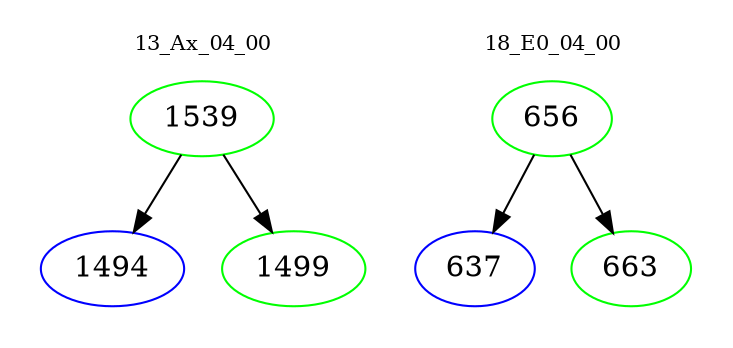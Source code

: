 digraph{
subgraph cluster_0 {
color = white
label = "13_Ax_04_00";
fontsize=10;
T0_1539 [label="1539", color="green"]
T0_1539 -> T0_1494 [color="black"]
T0_1494 [label="1494", color="blue"]
T0_1539 -> T0_1499 [color="black"]
T0_1499 [label="1499", color="green"]
}
subgraph cluster_1 {
color = white
label = "18_E0_04_00";
fontsize=10;
T1_656 [label="656", color="green"]
T1_656 -> T1_637 [color="black"]
T1_637 [label="637", color="blue"]
T1_656 -> T1_663 [color="black"]
T1_663 [label="663", color="green"]
}
}
